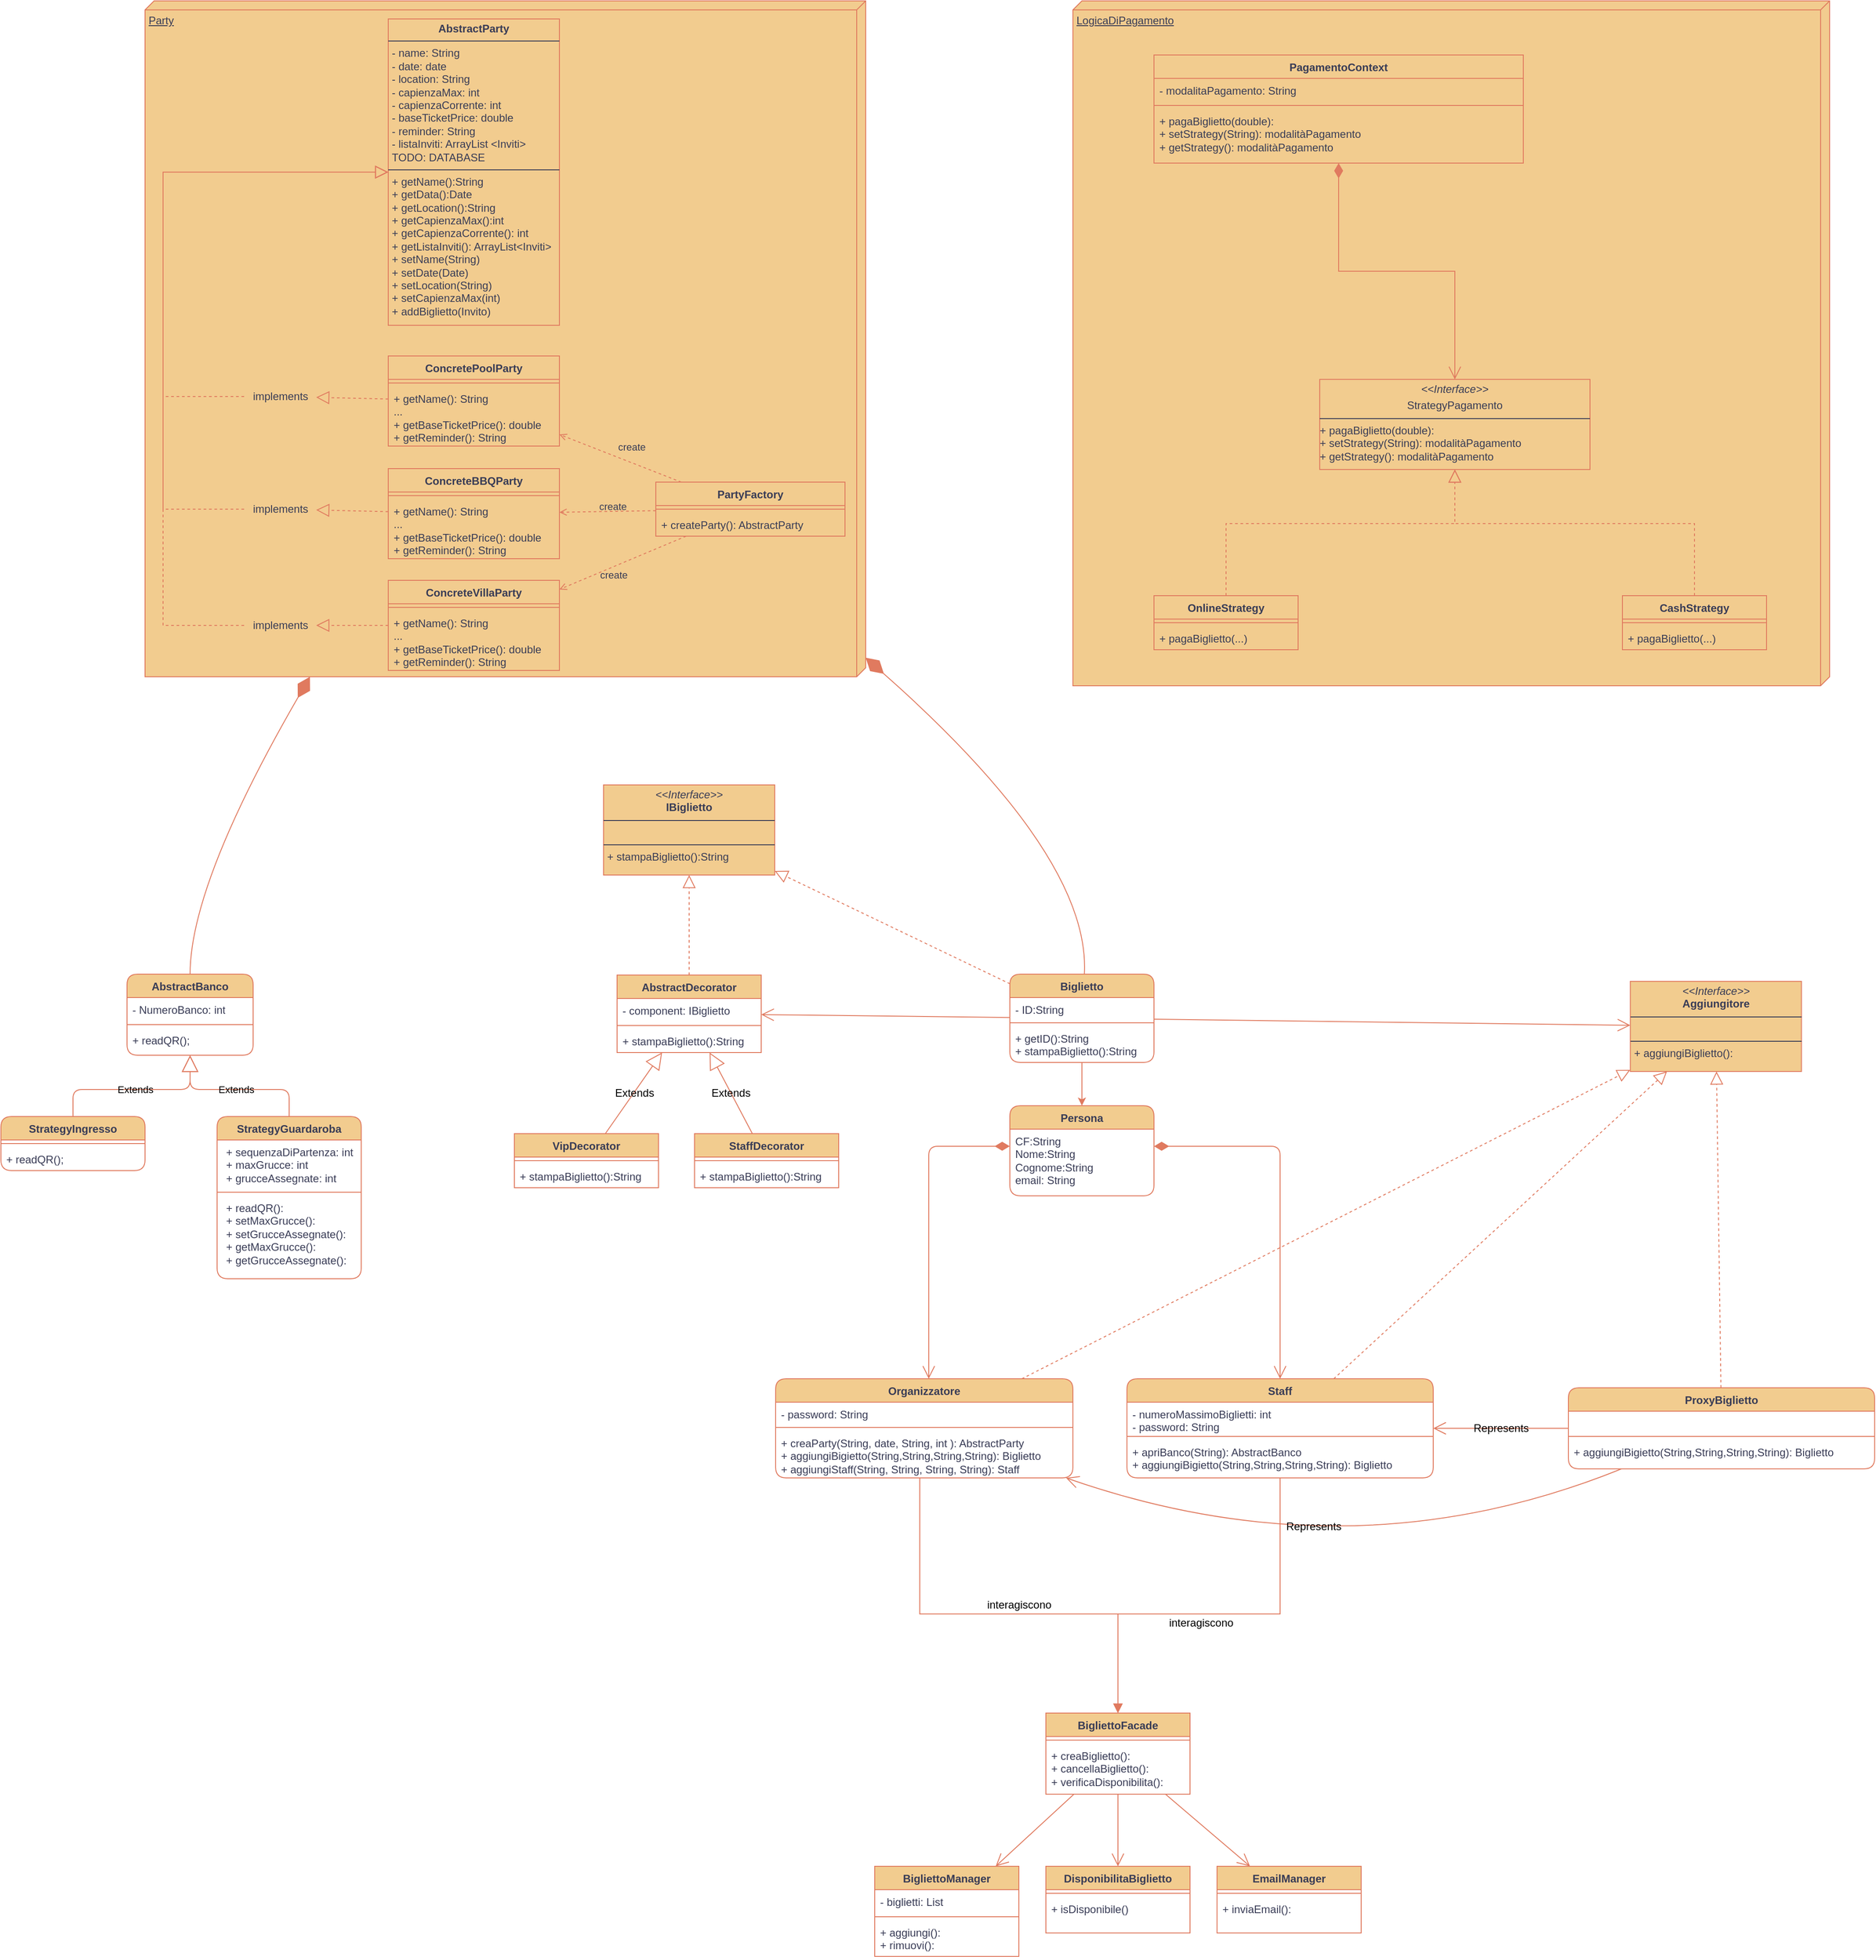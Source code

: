 <mxfile version="26.0.4">
  <diagram id="C5RBs43oDa-KdzZeNtuy" name="Page-1">
    <mxGraphModel dx="1723" dy="2883" grid="1" gridSize="10" guides="1" tooltips="1" connect="1" arrows="1" fold="1" page="0" pageScale="1" pageWidth="1169" pageHeight="827" math="0" shadow="0">
      <root>
        <mxCell id="WIyWlLk6GJQsqaUBKTNV-0" />
        <mxCell id="WIyWlLk6GJQsqaUBKTNV-1" parent="WIyWlLk6GJQsqaUBKTNV-0" />
        <mxCell id="w7lif_VjUlHDIanxDtZe-37" value="Represents" style="endArrow=open;endFill=1;endSize=12;html=1;rounded=0;fontSize=12;curved=1;labelBackgroundColor=none;strokeColor=#E07A5F;fontColor=default;" parent="WIyWlLk6GJQsqaUBKTNV-1" source="SmewCmFboBqxGR8CAuII-0" target="Rmf4fN7mxsdTf48tF9wf-11" edge="1">
          <mxGeometry width="160" relative="1" as="geometry">
            <mxPoint x="1750" y="-209.178" as="sourcePoint" />
            <mxPoint x="2306" y="-416.5" as="targetPoint" />
          </mxGeometry>
        </mxCell>
        <mxCell id="w7lif_VjUlHDIanxDtZe-28" value="LogicaDiPagamento" style="verticalAlign=top;align=left;spacingTop=8;spacingLeft=2;spacingRight=12;shape=cube;size=10;direction=south;fontStyle=4;html=1;whiteSpace=wrap;labelBackgroundColor=none;fillColor=#F2CC8F;strokeColor=#E07A5F;fontColor=#393C56;" parent="WIyWlLk6GJQsqaUBKTNV-1" vertex="1">
          <mxGeometry x="1190" y="-1800" width="840" height="760" as="geometry" />
        </mxCell>
        <mxCell id="-VW0jz4r4zPUeP6H0wSs-28" value="Party" style="verticalAlign=top;align=left;spacingTop=8;spacingLeft=2;spacingRight=12;shape=cube;size=10;direction=south;fontStyle=4;html=1;whiteSpace=wrap;labelBackgroundColor=none;fillColor=#F2CC8F;strokeColor=#E07A5F;fontColor=#393C56;" parent="WIyWlLk6GJQsqaUBKTNV-1" vertex="1">
          <mxGeometry x="160" y="-1800" width="800" height="750" as="geometry" />
        </mxCell>
        <mxCell id="r1slfkMwYTtcWdOaAPJ--2" value="Persona" style="swimlane;fontStyle=1;align=center;verticalAlign=top;childLayout=stackLayout;horizontal=1;startSize=26;horizontalStack=0;resizeParent=1;resizeParentMax=0;resizeLast=0;collapsible=1;marginBottom=0;whiteSpace=wrap;html=1;rounded=1;labelBackgroundColor=none;fillColor=#F2CC8F;strokeColor=#E07A5F;fontColor=#393C56;" parent="WIyWlLk6GJQsqaUBKTNV-1" vertex="1">
          <mxGeometry x="1120" y="-574" width="160" height="100" as="geometry" />
        </mxCell>
        <mxCell id="r1slfkMwYTtcWdOaAPJ--3" value="&lt;div&gt;CF:String&lt;/div&gt;&lt;div&gt;Nome:String&lt;/div&gt;&lt;div&gt;Cognome:String&lt;br&gt;&lt;/div&gt;&lt;div&gt;email: String&lt;/div&gt;" style="text;strokeColor=none;fillColor=none;align=left;verticalAlign=top;spacingLeft=4;spacingRight=4;overflow=hidden;rotatable=0;points=[[0,0.5],[1,0.5]];portConstraint=eastwest;whiteSpace=wrap;html=1;labelBackgroundColor=none;fontColor=#393C56;" parent="r1slfkMwYTtcWdOaAPJ--2" vertex="1">
          <mxGeometry y="26" width="160" height="74" as="geometry" />
        </mxCell>
        <mxCell id="r1slfkMwYTtcWdOaAPJ--26" value="Biglietto" style="swimlane;fontStyle=1;align=center;verticalAlign=top;childLayout=stackLayout;horizontal=1;startSize=26;horizontalStack=0;resizeParent=1;resizeParentMax=0;resizeLast=0;collapsible=1;marginBottom=0;whiteSpace=wrap;html=1;rounded=1;labelBackgroundColor=none;fillColor=#F2CC8F;strokeColor=#E07A5F;fontColor=#393C56;" parent="WIyWlLk6GJQsqaUBKTNV-1" vertex="1">
          <mxGeometry x="1120" y="-720" width="160" height="98" as="geometry" />
        </mxCell>
        <mxCell id="r1slfkMwYTtcWdOaAPJ--27" value="&lt;div&gt;- ID:String&lt;/div&gt;&lt;div&gt;&lt;br&gt;&lt;/div&gt;" style="text;strokeColor=none;fillColor=none;align=left;verticalAlign=top;spacingLeft=4;spacingRight=4;overflow=hidden;rotatable=0;points=[[0,0.5],[1,0.5]];portConstraint=eastwest;whiteSpace=wrap;html=1;labelBackgroundColor=none;fontColor=#393C56;" parent="r1slfkMwYTtcWdOaAPJ--26" vertex="1">
          <mxGeometry y="26" width="160" height="24" as="geometry" />
        </mxCell>
        <mxCell id="r1slfkMwYTtcWdOaAPJ--28" value="" style="line;strokeWidth=1;fillColor=none;align=left;verticalAlign=middle;spacingTop=-1;spacingLeft=3;spacingRight=3;rotatable=0;labelPosition=right;points=[];portConstraint=eastwest;strokeColor=#E07A5F;rounded=1;labelBackgroundColor=none;fontColor=#393C56;" parent="r1slfkMwYTtcWdOaAPJ--26" vertex="1">
          <mxGeometry y="50" width="160" height="8" as="geometry" />
        </mxCell>
        <mxCell id="r1slfkMwYTtcWdOaAPJ--29" value="&lt;div&gt;+ getID():String&lt;/div&gt;&lt;div&gt;+ stampaBiglietto():String&lt;br&gt;&lt;/div&gt;" style="text;strokeColor=none;fillColor=none;align=left;verticalAlign=top;spacingLeft=4;spacingRight=4;overflow=hidden;rotatable=0;points=[[0,0.5],[1,0.5]];portConstraint=eastwest;whiteSpace=wrap;html=1;labelBackgroundColor=none;fontColor=#393C56;" parent="r1slfkMwYTtcWdOaAPJ--26" vertex="1">
          <mxGeometry y="58" width="160" height="40" as="geometry" />
        </mxCell>
        <mxCell id="r1slfkMwYTtcWdOaAPJ--52" style="edgeStyle=orthogonalEdgeStyle;rounded=1;orthogonalLoop=1;jettySize=auto;html=1;labelBackgroundColor=none;strokeColor=#E07A5F;fontColor=default;" parent="WIyWlLk6GJQsqaUBKTNV-1" source="r1slfkMwYTtcWdOaAPJ--26" target="r1slfkMwYTtcWdOaAPJ--2" edge="1">
          <mxGeometry relative="1" as="geometry" />
        </mxCell>
        <mxCell id="r1slfkMwYTtcWdOaAPJ--53" value="" style="endArrow=open;html=1;endSize=12;startArrow=diamondThin;startSize=14;startFill=1;edgeStyle=orthogonalEdgeStyle;align=left;verticalAlign=bottom;rounded=1;labelBackgroundColor=none;strokeColor=#E07A5F;fontColor=default;" parent="WIyWlLk6GJQsqaUBKTNV-1" source="r1slfkMwYTtcWdOaAPJ--2" target="Rmf4fN7mxsdTf48tF9wf-11" edge="1">
          <mxGeometry x="-1" y="3" relative="1" as="geometry">
            <mxPoint x="1059.83" y="-882.784" as="sourcePoint" />
            <mxPoint x="1180" y="-591" as="targetPoint" />
            <Array as="points">
              <mxPoint x="1420" y="-529" />
            </Array>
            <mxPoint as="offset" />
          </mxGeometry>
        </mxCell>
        <mxCell id="r1slfkMwYTtcWdOaAPJ--81" value="" style="endArrow=open;html=1;endSize=12;startArrow=diamondThin;startSize=14;startFill=1;edgeStyle=orthogonalEdgeStyle;align=left;verticalAlign=bottom;rounded=1;labelBackgroundColor=none;strokeColor=#E07A5F;fontColor=default;" parent="WIyWlLk6GJQsqaUBKTNV-1" source="r1slfkMwYTtcWdOaAPJ--2" target="Rmf4fN7mxsdTf48tF9wf-15" edge="1">
          <mxGeometry x="-1" y="3" relative="1" as="geometry">
            <mxPoint x="1480" y="-754" as="sourcePoint" />
            <mxPoint x="940" y="-591" as="targetPoint" />
            <Array as="points">
              <mxPoint x="1030" y="-529" />
            </Array>
          </mxGeometry>
        </mxCell>
        <mxCell id="Rmf4fN7mxsdTf48tF9wf-11" value="Staff" style="swimlane;fontStyle=1;align=center;verticalAlign=top;childLayout=stackLayout;horizontal=1;startSize=26;horizontalStack=0;resizeParent=1;resizeParentMax=0;resizeLast=0;collapsible=1;marginBottom=0;whiteSpace=wrap;html=1;rounded=1;labelBackgroundColor=none;fillColor=#F2CC8F;strokeColor=#E07A5F;fontColor=#393C56;" parent="WIyWlLk6GJQsqaUBKTNV-1" vertex="1">
          <mxGeometry x="1250" y="-271" width="340" height="110" as="geometry" />
        </mxCell>
        <mxCell id="Rmf4fN7mxsdTf48tF9wf-12" value="&lt;div&gt;- numeroMassimoBiglietti: int&lt;/div&gt;&lt;div&gt;- password: String&lt;/div&gt;" style="text;strokeColor=none;fillColor=none;align=left;verticalAlign=top;spacingLeft=4;spacingRight=4;overflow=hidden;rotatable=0;points=[[0,0.5],[1,0.5]];portConstraint=eastwest;whiteSpace=wrap;html=1;labelBackgroundColor=none;fontColor=#393C56;" parent="Rmf4fN7mxsdTf48tF9wf-11" vertex="1">
          <mxGeometry y="26" width="340" height="34" as="geometry" />
        </mxCell>
        <mxCell id="Rmf4fN7mxsdTf48tF9wf-13" value="" style="line;strokeWidth=1;fillColor=none;align=left;verticalAlign=middle;spacingTop=-1;spacingLeft=3;spacingRight=3;rotatable=0;labelPosition=right;points=[];portConstraint=eastwest;strokeColor=#E07A5F;rounded=1;labelBackgroundColor=none;fontColor=#393C56;" parent="Rmf4fN7mxsdTf48tF9wf-11" vertex="1">
          <mxGeometry y="60" width="340" height="8" as="geometry" />
        </mxCell>
        <mxCell id="Rmf4fN7mxsdTf48tF9wf-14" value="+ apriBanco(String): AbstractBanco&lt;div&gt;&lt;div&gt;+ aggiungiBigietto(String,String,String,String): Biglietto&lt;/div&gt;&lt;/div&gt;&lt;div&gt;&lt;br&gt;&lt;/div&gt;" style="text;strokeColor=none;fillColor=none;align=left;verticalAlign=top;spacingLeft=4;spacingRight=4;overflow=hidden;rotatable=0;points=[[0,0.5],[1,0.5]];portConstraint=eastwest;whiteSpace=wrap;html=1;labelBackgroundColor=none;fontColor=#393C56;" parent="Rmf4fN7mxsdTf48tF9wf-11" vertex="1">
          <mxGeometry y="68" width="340" height="42" as="geometry" />
        </mxCell>
        <mxCell id="Rmf4fN7mxsdTf48tF9wf-15" value="Organizzatore" style="swimlane;fontStyle=1;align=center;verticalAlign=top;childLayout=stackLayout;horizontal=1;startSize=26;horizontalStack=0;resizeParent=1;resizeParentMax=0;resizeLast=0;collapsible=1;marginBottom=0;whiteSpace=wrap;html=1;rounded=1;labelBackgroundColor=none;fillColor=#F2CC8F;strokeColor=#E07A5F;fontColor=#393C56;" parent="WIyWlLk6GJQsqaUBKTNV-1" vertex="1">
          <mxGeometry x="860" y="-271" width="330" height="110" as="geometry" />
        </mxCell>
        <mxCell id="Rmf4fN7mxsdTf48tF9wf-16" value="&lt;div&gt;&lt;span style=&quot;background-color: initial;&quot;&gt;- password: String&lt;/span&gt;&lt;/div&gt;&lt;div&gt;&lt;span style=&quot;background-color: initial;&quot;&gt;&lt;br&gt;&lt;/span&gt;&lt;/div&gt;" style="text;strokeColor=none;fillColor=none;align=left;verticalAlign=top;spacingLeft=4;spacingRight=4;overflow=hidden;rotatable=0;points=[[0,0.5],[1,0.5]];portConstraint=eastwest;whiteSpace=wrap;html=1;labelBackgroundColor=none;fontColor=#393C56;" parent="Rmf4fN7mxsdTf48tF9wf-15" vertex="1">
          <mxGeometry y="26" width="330" height="24" as="geometry" />
        </mxCell>
        <mxCell id="Rmf4fN7mxsdTf48tF9wf-17" value="" style="line;strokeWidth=1;fillColor=none;align=left;verticalAlign=middle;spacingTop=-1;spacingLeft=3;spacingRight=3;rotatable=0;labelPosition=right;points=[];portConstraint=eastwest;strokeColor=#E07A5F;rounded=1;labelBackgroundColor=none;fontColor=#393C56;" parent="Rmf4fN7mxsdTf48tF9wf-15" vertex="1">
          <mxGeometry y="50" width="330" height="8" as="geometry" />
        </mxCell>
        <mxCell id="Rmf4fN7mxsdTf48tF9wf-18" value="+ creaParty(String, date, String, int ): AbstractParty&lt;div&gt;+ aggiungiBigietto(String,String,String,String): Biglietto&lt;/div&gt;&lt;div&gt;+ aggiungiStaff(String, String, String, String): Staff&lt;/div&gt;&lt;div&gt;&lt;br&gt;&lt;/div&gt;" style="text;strokeColor=none;fillColor=none;align=left;verticalAlign=top;spacingLeft=4;spacingRight=4;overflow=hidden;rotatable=0;points=[[0,0.5],[1,0.5]];portConstraint=eastwest;whiteSpace=wrap;html=1;labelBackgroundColor=none;fontColor=#393C56;" parent="Rmf4fN7mxsdTf48tF9wf-15" vertex="1">
          <mxGeometry y="58" width="330" height="52" as="geometry" />
        </mxCell>
        <mxCell id="Rmf4fN7mxsdTf48tF9wf-19" value="" style="endArrow=diamondThin;endFill=1;endSize=24;html=1;rounded=0;curved=1;labelBackgroundColor=none;strokeColor=#E07A5F;fontColor=default;" parent="WIyWlLk6GJQsqaUBKTNV-1" source="w7lif_VjUlHDIanxDtZe-9" target="-VW0jz4r4zPUeP6H0wSs-28" edge="1">
          <mxGeometry width="160" relative="1" as="geometry">
            <mxPoint x="250" y="-413" as="sourcePoint" />
            <mxPoint x="483.962" y="-1050" as="targetPoint" />
            <Array as="points">
              <mxPoint x="210" y="-820" />
            </Array>
          </mxGeometry>
        </mxCell>
        <mxCell id="Rmf4fN7mxsdTf48tF9wf-20" value="" style="endArrow=diamondThin;endFill=1;endSize=24;html=1;rounded=0;curved=1;labelBackgroundColor=none;strokeColor=#E07A5F;fontColor=default;" parent="WIyWlLk6GJQsqaUBKTNV-1" source="r1slfkMwYTtcWdOaAPJ--26" target="-VW0jz4r4zPUeP6H0wSs-28" edge="1">
          <mxGeometry width="160" relative="1" as="geometry">
            <mxPoint x="225" y="-370" as="sourcePoint" />
            <mxPoint x="636.038" y="-1050" as="targetPoint" />
            <Array as="points">
              <mxPoint x="1210" y="-850" />
            </Array>
          </mxGeometry>
        </mxCell>
        <mxCell id="-VW0jz4r4zPUeP6H0wSs-0" value="ConcretePoolParty" style="swimlane;fontStyle=1;align=center;verticalAlign=top;childLayout=stackLayout;horizontal=1;startSize=26;horizontalStack=0;resizeParent=1;resizeParentMax=0;resizeLast=0;collapsible=1;marginBottom=0;whiteSpace=wrap;html=1;labelBackgroundColor=none;fillColor=#F2CC8F;strokeColor=#E07A5F;fontColor=#393C56;" parent="WIyWlLk6GJQsqaUBKTNV-1" vertex="1">
          <mxGeometry x="430" y="-1406" width="190" height="100" as="geometry" />
        </mxCell>
        <mxCell id="-VW0jz4r4zPUeP6H0wSs-1" value="" style="line;strokeWidth=1;fillColor=none;align=left;verticalAlign=middle;spacingTop=-1;spacingLeft=3;spacingRight=3;rotatable=0;labelPosition=right;points=[];portConstraint=eastwest;strokeColor=#E07A5F;labelBackgroundColor=none;fontColor=#393C56;" parent="-VW0jz4r4zPUeP6H0wSs-0" vertex="1">
          <mxGeometry y="26" width="190" height="8" as="geometry" />
        </mxCell>
        <mxCell id="-VW0jz4r4zPUeP6H0wSs-2" value="+ getName(): String&lt;div&gt;...&lt;br&gt;&lt;div&gt;+ getBaseTicketPrice(): double&lt;/div&gt;&lt;div&gt;+ getReminder(): String&lt;/div&gt;&lt;/div&gt;" style="text;strokeColor=none;fillColor=none;align=left;verticalAlign=top;spacingLeft=4;spacingRight=4;overflow=hidden;rotatable=0;points=[[0,0.5],[1,0.5]];portConstraint=eastwest;whiteSpace=wrap;html=1;labelBackgroundColor=none;fontColor=#393C56;" parent="-VW0jz4r4zPUeP6H0wSs-0" vertex="1">
          <mxGeometry y="34" width="190" height="66" as="geometry" />
        </mxCell>
        <mxCell id="-VW0jz4r4zPUeP6H0wSs-3" value="ConcreteVillaParty" style="swimlane;fontStyle=1;align=center;verticalAlign=top;childLayout=stackLayout;horizontal=1;startSize=26;horizontalStack=0;resizeParent=1;resizeParentMax=0;resizeLast=0;collapsible=1;marginBottom=0;whiteSpace=wrap;html=1;labelBackgroundColor=none;fillColor=#F2CC8F;strokeColor=#E07A5F;fontColor=#393C56;" parent="WIyWlLk6GJQsqaUBKTNV-1" vertex="1">
          <mxGeometry x="430" y="-1157" width="190" height="100" as="geometry" />
        </mxCell>
        <mxCell id="-VW0jz4r4zPUeP6H0wSs-4" value="" style="line;strokeWidth=1;fillColor=none;align=left;verticalAlign=middle;spacingTop=-1;spacingLeft=3;spacingRight=3;rotatable=0;labelPosition=right;points=[];portConstraint=eastwest;strokeColor=#E07A5F;labelBackgroundColor=none;fontColor=#393C56;" parent="-VW0jz4r4zPUeP6H0wSs-3" vertex="1">
          <mxGeometry y="26" width="190" height="8" as="geometry" />
        </mxCell>
        <mxCell id="-VW0jz4r4zPUeP6H0wSs-5" value="+ getName(): String&lt;div&gt;...&lt;br&gt;&lt;div&gt;+ getBaseTicketPrice(): double&lt;/div&gt;&lt;div&gt;+ getReminder(): String&lt;/div&gt;&lt;/div&gt;" style="text;strokeColor=none;fillColor=none;align=left;verticalAlign=top;spacingLeft=4;spacingRight=4;overflow=hidden;rotatable=0;points=[[0,0.5],[1,0.5]];portConstraint=eastwest;whiteSpace=wrap;html=1;labelBackgroundColor=none;fontColor=#393C56;" parent="-VW0jz4r4zPUeP6H0wSs-3" vertex="1">
          <mxGeometry y="34" width="190" height="66" as="geometry" />
        </mxCell>
        <mxCell id="-VW0jz4r4zPUeP6H0wSs-6" value="ConcreteBBQParty" style="swimlane;fontStyle=1;align=center;verticalAlign=top;childLayout=stackLayout;horizontal=1;startSize=26;horizontalStack=0;resizeParent=1;resizeParentMax=0;resizeLast=0;collapsible=1;marginBottom=0;whiteSpace=wrap;html=1;labelBackgroundColor=none;fillColor=#F2CC8F;strokeColor=#E07A5F;fontColor=#393C56;" parent="WIyWlLk6GJQsqaUBKTNV-1" vertex="1">
          <mxGeometry x="430" y="-1281" width="190" height="100" as="geometry" />
        </mxCell>
        <mxCell id="-VW0jz4r4zPUeP6H0wSs-7" value="" style="line;strokeWidth=1;fillColor=none;align=left;verticalAlign=middle;spacingTop=-1;spacingLeft=3;spacingRight=3;rotatable=0;labelPosition=right;points=[];portConstraint=eastwest;strokeColor=#E07A5F;labelBackgroundColor=none;fontColor=#393C56;" parent="-VW0jz4r4zPUeP6H0wSs-6" vertex="1">
          <mxGeometry y="26" width="190" height="8" as="geometry" />
        </mxCell>
        <mxCell id="-VW0jz4r4zPUeP6H0wSs-8" value="+ getName(): String&lt;div&gt;...&lt;br&gt;&lt;div&gt;+ getBaseTicketPrice(): double&lt;/div&gt;&lt;div&gt;+ getReminder(): String&lt;/div&gt;&lt;/div&gt;" style="text;strokeColor=none;fillColor=none;align=left;verticalAlign=top;spacingLeft=4;spacingRight=4;overflow=hidden;rotatable=0;points=[[0,0.5],[1,0.5]];portConstraint=eastwest;whiteSpace=wrap;html=1;labelBackgroundColor=none;fontColor=#393C56;" parent="-VW0jz4r4zPUeP6H0wSs-6" vertex="1">
          <mxGeometry y="34" width="190" height="66" as="geometry" />
        </mxCell>
        <mxCell id="-VW0jz4r4zPUeP6H0wSs-9" value="&lt;p style=&quot;margin:0px;margin-top:4px;text-align:center;&quot;&gt;&lt;b&gt;AbstractParty&lt;/b&gt;&lt;/p&gt;&lt;hr size=&quot;1&quot; style=&quot;border-style:solid;&quot;&gt;&lt;p style=&quot;margin:0px;margin-left:4px;&quot;&gt;- name: String&lt;/p&gt;&lt;p style=&quot;margin:0px;margin-left:4px;&quot;&gt;- date: date&lt;br&gt;- location: String&lt;/p&gt;&lt;p style=&quot;margin:0px;margin-left:4px;&quot;&gt;- capienzaMax: int&lt;/p&gt;&lt;p style=&quot;margin:0px;margin-left:4px;&quot;&gt;- capienzaCorrente: int&lt;/p&gt;&lt;p style=&quot;margin:0px;margin-left:4px;&quot;&gt;- baseTicketPrice: double&lt;/p&gt;&lt;p style=&quot;margin:0px;margin-left:4px;&quot;&gt;- reminder: String&lt;/p&gt;&lt;p style=&quot;margin:0px;margin-left:4px;&quot;&gt;- listaInviti: ArrayList &amp;lt;Inviti&amp;gt;&lt;/p&gt;&lt;p style=&quot;margin:0px;margin-left:4px;&quot;&gt;TODO: DATABASE&lt;/p&gt;&lt;hr size=&quot;1&quot; style=&quot;border-style:solid;&quot;&gt;&lt;p style=&quot;margin:0px;margin-left:4px;&quot;&gt;+ getName():String&lt;br style=&quot;padding: 0px; margin: 0px;&quot;&gt;+ getData():Date&lt;br style=&quot;padding: 0px; margin: 0px;&quot;&gt;+ getLocation():String&lt;br style=&quot;padding: 0px; margin: 0px;&quot;&gt;+ getCapienzaMax():int&lt;/p&gt;&lt;p style=&quot;margin:0px;margin-left:4px;&quot;&gt;+ getCapienzaCorrente(): int&lt;/p&gt;&lt;p style=&quot;margin:0px;margin-left:4px;&quot;&gt;+ getListaInviti(): ArrayList&amp;lt;Inviti&amp;gt;&lt;br style=&quot;padding: 0px; margin: 0px;&quot;&gt;+ setName(String)&lt;br style=&quot;padding: 0px; margin: 0px;&quot;&gt;+ setDate(Date)&lt;br style=&quot;padding: 0px; margin: 0px;&quot;&gt;+ setLocation(String)&lt;br style=&quot;padding: 0px; margin: 0px;&quot;&gt;+ setCapienzaMax(int)&lt;/p&gt;&lt;p style=&quot;margin:0px;margin-left:4px;&quot;&gt;+ addBiglietto(Invito)&lt;/p&gt;&lt;div style=&quot;padding: 0px; margin: 0px;&quot;&gt;&lt;br style=&quot;padding: 0px; margin: 0px;&quot;&gt;&lt;/div&gt;&lt;div style=&quot;padding: 0px; margin: 0px;&quot;&gt;&lt;br style=&quot;padding: 0px; margin: 0px; text-wrap-mode: nowrap;&quot;&gt;&lt;/div&gt;&lt;div style=&quot;padding: 0px; margin: 0px;&quot;&gt;&lt;br&gt;&lt;/div&gt;" style="verticalAlign=top;align=left;overflow=fill;html=1;whiteSpace=wrap;labelBackgroundColor=none;fillColor=#F2CC8F;strokeColor=#E07A5F;fontColor=#393C56;" parent="WIyWlLk6GJQsqaUBKTNV-1" vertex="1">
          <mxGeometry x="430" y="-1780" width="190" height="340" as="geometry" />
        </mxCell>
        <mxCell id="-VW0jz4r4zPUeP6H0wSs-10" value="" style="endArrow=block;dashed=1;endFill=0;endSize=12;html=1;rounded=0;labelBackgroundColor=none;strokeColor=#E07A5F;fontColor=default;" parent="WIyWlLk6GJQsqaUBKTNV-1" source="-VW0jz4r4zPUeP6H0wSs-23" target="-VW0jz4r4zPUeP6H0wSs-9" edge="1">
          <mxGeometry width="160" relative="1" as="geometry">
            <mxPoint x="330" y="-1736" as="sourcePoint" />
            <mxPoint x="490" y="-1736" as="targetPoint" />
            <Array as="points">
              <mxPoint x="180" y="-1361" />
              <mxPoint x="180" y="-1610" />
            </Array>
          </mxGeometry>
        </mxCell>
        <mxCell id="-VW0jz4r4zPUeP6H0wSs-11" value="" style="endArrow=block;dashed=1;endFill=0;endSize=12;html=1;rounded=0;labelBackgroundColor=none;strokeColor=#E07A5F;fontColor=default;" parent="WIyWlLk6GJQsqaUBKTNV-1" source="-VW0jz4r4zPUeP6H0wSs-25" target="-VW0jz4r4zPUeP6H0wSs-9" edge="1">
          <mxGeometry width="160" relative="1" as="geometry">
            <mxPoint x="284" y="-1890" as="sourcePoint" />
            <mxPoint x="480" y="-2116" as="targetPoint" />
            <Array as="points">
              <mxPoint x="180" y="-1236" />
              <mxPoint x="180" y="-1610" />
            </Array>
          </mxGeometry>
        </mxCell>
        <mxCell id="-VW0jz4r4zPUeP6H0wSs-12" value="" style="endArrow=block;dashed=1;endFill=0;endSize=12;html=1;rounded=0;labelBackgroundColor=none;strokeColor=#E07A5F;fontColor=default;" parent="WIyWlLk6GJQsqaUBKTNV-1" source="-VW0jz4r4zPUeP6H0wSs-27" target="-VW0jz4r4zPUeP6H0wSs-9" edge="1">
          <mxGeometry width="160" relative="1" as="geometry">
            <mxPoint x="294" y="-1880" as="sourcePoint" />
            <mxPoint x="490" y="-2106" as="targetPoint" />
            <Array as="points">
              <mxPoint x="180" y="-1107" />
              <mxPoint x="180" y="-1610" />
            </Array>
          </mxGeometry>
        </mxCell>
        <mxCell id="-VW0jz4r4zPUeP6H0wSs-13" value="" style="html=1;verticalAlign=bottom;labelBackgroundColor=none;endArrow=open;endFill=0;dashed=1;rounded=0;strokeColor=#E07A5F;fontColor=default;" parent="WIyWlLk6GJQsqaUBKTNV-1" source="-VW0jz4r4zPUeP6H0wSs-14" target="-VW0jz4r4zPUeP6H0wSs-0" edge="1">
          <mxGeometry width="160" relative="1" as="geometry">
            <mxPoint x="297" y="-1477" as="sourcePoint" />
            <mxPoint x="457" y="-1477" as="targetPoint" />
          </mxGeometry>
        </mxCell>
        <mxCell id="-VW0jz4r4zPUeP6H0wSs-14" value="PartyFactory" style="swimlane;fontStyle=1;align=center;verticalAlign=top;childLayout=stackLayout;horizontal=1;startSize=26;horizontalStack=0;resizeParent=1;resizeParentMax=0;resizeLast=0;collapsible=1;marginBottom=0;whiteSpace=wrap;html=1;labelBackgroundColor=none;fillColor=#F2CC8F;strokeColor=#E07A5F;fontColor=#393C56;" parent="WIyWlLk6GJQsqaUBKTNV-1" vertex="1">
          <mxGeometry x="727" y="-1266" width="210" height="60" as="geometry" />
        </mxCell>
        <mxCell id="-VW0jz4r4zPUeP6H0wSs-15" value="" style="line;strokeWidth=1;fillColor=none;align=left;verticalAlign=middle;spacingTop=-1;spacingLeft=3;spacingRight=3;rotatable=0;labelPosition=right;points=[];portConstraint=eastwest;strokeColor=#E07A5F;labelBackgroundColor=none;fontColor=#393C56;" parent="-VW0jz4r4zPUeP6H0wSs-14" vertex="1">
          <mxGeometry y="26" width="210" height="8" as="geometry" />
        </mxCell>
        <mxCell id="-VW0jz4r4zPUeP6H0wSs-16" value="+ createParty(): AbstractParty" style="text;strokeColor=none;fillColor=none;align=left;verticalAlign=top;spacingLeft=4;spacingRight=4;overflow=hidden;rotatable=0;points=[[0,0.5],[1,0.5]];portConstraint=eastwest;whiteSpace=wrap;html=1;labelBackgroundColor=none;fontColor=#393C56;" parent="-VW0jz4r4zPUeP6H0wSs-14" vertex="1">
          <mxGeometry y="34" width="210" height="26" as="geometry" />
        </mxCell>
        <mxCell id="-VW0jz4r4zPUeP6H0wSs-17" value="" style="html=1;verticalAlign=bottom;labelBackgroundColor=none;endArrow=open;endFill=0;dashed=1;rounded=0;strokeColor=#E07A5F;fontColor=default;" parent="WIyWlLk6GJQsqaUBKTNV-1" source="-VW0jz4r4zPUeP6H0wSs-14" target="-VW0jz4r4zPUeP6H0wSs-6" edge="1">
          <mxGeometry width="160" relative="1" as="geometry">
            <mxPoint x="317" y="-1306" as="sourcePoint" />
            <mxPoint x="467" y="-1258" as="targetPoint" />
          </mxGeometry>
        </mxCell>
        <mxCell id="-VW0jz4r4zPUeP6H0wSs-18" value="" style="html=1;verticalAlign=bottom;labelBackgroundColor=none;endArrow=open;endFill=0;dashed=1;rounded=0;strokeColor=#E07A5F;fontColor=default;" parent="WIyWlLk6GJQsqaUBKTNV-1" source="-VW0jz4r4zPUeP6H0wSs-14" target="-VW0jz4r4zPUeP6H0wSs-3" edge="1">
          <mxGeometry width="160" relative="1" as="geometry">
            <mxPoint x="327" y="-1296" as="sourcePoint" />
            <mxPoint x="477" y="-1248" as="targetPoint" />
          </mxGeometry>
        </mxCell>
        <mxCell id="-VW0jz4r4zPUeP6H0wSs-19" value="create" style="edgeLabel;html=1;align=center;verticalAlign=middle;resizable=0;points=[];labelBackgroundColor=none;fontColor=#393C56;" parent="-VW0jz4r4zPUeP6H0wSs-18" vertex="1" connectable="0">
          <mxGeometry x="-0.157" y="1" relative="1" as="geometry">
            <mxPoint x="-2" y="-125" as="offset" />
          </mxGeometry>
        </mxCell>
        <mxCell id="-VW0jz4r4zPUeP6H0wSs-20" value="create" style="edgeLabel;html=1;align=center;verticalAlign=middle;resizable=0;points=[];labelBackgroundColor=none;fontColor=#393C56;" parent="WIyWlLk6GJQsqaUBKTNV-1" vertex="1" connectable="0">
          <mxGeometry x="619.996" y="-1176.005" as="geometry">
            <mxPoint x="60" y="13" as="offset" />
          </mxGeometry>
        </mxCell>
        <mxCell id="-VW0jz4r4zPUeP6H0wSs-21" value="create" style="edgeLabel;html=1;align=center;verticalAlign=middle;resizable=0;points=[];labelBackgroundColor=none;fontColor=#393C56;" parent="WIyWlLk6GJQsqaUBKTNV-1" vertex="1" connectable="0">
          <mxGeometry x="679.996" y="-1236.005" as="geometry">
            <mxPoint x="-1" y="-3" as="offset" />
          </mxGeometry>
        </mxCell>
        <mxCell id="-VW0jz4r4zPUeP6H0wSs-22" value="" style="endArrow=block;dashed=1;endFill=0;endSize=12;html=1;rounded=0;labelBackgroundColor=none;strokeColor=#E07A5F;fontColor=default;" parent="WIyWlLk6GJQsqaUBKTNV-1" source="-VW0jz4r4zPUeP6H0wSs-0" target="-VW0jz4r4zPUeP6H0wSs-23" edge="1">
          <mxGeometry width="160" relative="1" as="geometry">
            <mxPoint x="430" y="-1361" as="sourcePoint" />
            <mxPoint x="430" y="-1826" as="targetPoint" />
            <Array as="points" />
          </mxGeometry>
        </mxCell>
        <mxCell id="-VW0jz4r4zPUeP6H0wSs-23" value="implements" style="text;html=1;align=center;verticalAlign=middle;resizable=0;points=[];autosize=1;strokeColor=none;fillColor=none;labelBackgroundColor=none;fontColor=#393C56;" parent="WIyWlLk6GJQsqaUBKTNV-1" vertex="1">
          <mxGeometry x="270" y="-1376" width="80" height="30" as="geometry" />
        </mxCell>
        <mxCell id="-VW0jz4r4zPUeP6H0wSs-24" value="" style="endArrow=block;dashed=1;endFill=0;endSize=12;html=1;rounded=0;labelBackgroundColor=none;strokeColor=#E07A5F;fontColor=default;" parent="WIyWlLk6GJQsqaUBKTNV-1" source="-VW0jz4r4zPUeP6H0wSs-6" target="-VW0jz4r4zPUeP6H0wSs-25" edge="1">
          <mxGeometry width="160" relative="1" as="geometry">
            <mxPoint x="430" y="-1236" as="sourcePoint" />
            <mxPoint x="430" y="-1826" as="targetPoint" />
            <Array as="points" />
          </mxGeometry>
        </mxCell>
        <mxCell id="-VW0jz4r4zPUeP6H0wSs-25" value="implements" style="text;html=1;align=center;verticalAlign=middle;resizable=0;points=[];autosize=1;strokeColor=none;fillColor=none;labelBackgroundColor=none;fontColor=#393C56;" parent="WIyWlLk6GJQsqaUBKTNV-1" vertex="1">
          <mxGeometry x="270" y="-1251" width="80" height="30" as="geometry" />
        </mxCell>
        <mxCell id="-VW0jz4r4zPUeP6H0wSs-26" value="" style="endArrow=block;dashed=1;endFill=0;endSize=12;html=1;rounded=0;labelBackgroundColor=none;strokeColor=#E07A5F;fontColor=default;" parent="WIyWlLk6GJQsqaUBKTNV-1" source="-VW0jz4r4zPUeP6H0wSs-3" target="-VW0jz4r4zPUeP6H0wSs-27" edge="1">
          <mxGeometry width="160" relative="1" as="geometry">
            <mxPoint x="430" y="-1107" as="sourcePoint" />
            <mxPoint x="430" y="-1826" as="targetPoint" />
            <Array as="points" />
          </mxGeometry>
        </mxCell>
        <mxCell id="-VW0jz4r4zPUeP6H0wSs-27" value="implements" style="text;html=1;align=center;verticalAlign=middle;resizable=0;points=[];autosize=1;strokeColor=none;fillColor=none;labelBackgroundColor=none;fontColor=#393C56;" parent="WIyWlLk6GJQsqaUBKTNV-1" vertex="1">
          <mxGeometry x="270" y="-1122" width="80" height="30" as="geometry" />
        </mxCell>
        <mxCell id="w7lif_VjUlHDIanxDtZe-0" value="StrategyIngresso" style="swimlane;fontStyle=1;align=center;verticalAlign=top;childLayout=stackLayout;horizontal=1;startSize=26;horizontalStack=0;resizeParent=1;resizeParentMax=0;resizeLast=0;collapsible=1;marginBottom=0;whiteSpace=wrap;html=1;rounded=1;labelBackgroundColor=none;fillColor=#F2CC8F;strokeColor=#E07A5F;fontColor=#393C56;" parent="WIyWlLk6GJQsqaUBKTNV-1" vertex="1">
          <mxGeometry y="-562" width="160" height="60" as="geometry" />
        </mxCell>
        <mxCell id="w7lif_VjUlHDIanxDtZe-1" value="" style="line;strokeWidth=1;fillColor=none;align=left;verticalAlign=middle;spacingTop=-1;spacingLeft=3;spacingRight=3;rotatable=0;labelPosition=right;points=[];portConstraint=eastwest;strokeColor=#E07A5F;rounded=1;labelBackgroundColor=none;fontColor=#393C56;" parent="w7lif_VjUlHDIanxDtZe-0" vertex="1">
          <mxGeometry y="26" width="160" height="8" as="geometry" />
        </mxCell>
        <mxCell id="w7lif_VjUlHDIanxDtZe-2" value="+ readQR();" style="text;strokeColor=none;fillColor=none;align=left;verticalAlign=top;spacingLeft=4;spacingRight=4;overflow=hidden;rotatable=0;points=[[0,0.5],[1,0.5]];portConstraint=eastwest;whiteSpace=wrap;html=1;labelBackgroundColor=none;fontColor=#393C56;" parent="w7lif_VjUlHDIanxDtZe-0" vertex="1">
          <mxGeometry y="34" width="160" height="26" as="geometry" />
        </mxCell>
        <mxCell id="w7lif_VjUlHDIanxDtZe-3" value="StrategyGuardaroba" style="swimlane;fontStyle=1;align=center;verticalAlign=top;childLayout=stackLayout;horizontal=1;startSize=26;horizontalStack=0;resizeParent=1;resizeParentMax=0;resizeLast=0;collapsible=1;marginBottom=0;whiteSpace=wrap;html=1;rounded=1;labelBackgroundColor=none;fillColor=#F2CC8F;strokeColor=#E07A5F;fontColor=#393C56;" parent="WIyWlLk6GJQsqaUBKTNV-1" vertex="1">
          <mxGeometry x="240" y="-562" width="160" height="180" as="geometry" />
        </mxCell>
        <mxCell id="w7lif_VjUlHDIanxDtZe-4" value="&lt;div&gt;&lt;p style=&quot;margin: 0px 0px 0px 4px;&quot;&gt;+ sequenzaDiPartenza: int&lt;/p&gt;&lt;p style=&quot;margin: 0px 0px 0px 4px;&quot;&gt;+ maxGrucce: int&lt;/p&gt;&lt;p style=&quot;margin: 0px 0px 0px 4px;&quot;&gt;+ grucceAssegnate: int&lt;/p&gt;&lt;/div&gt;" style="text;strokeColor=none;fillColor=none;align=left;verticalAlign=top;spacingLeft=4;spacingRight=4;overflow=hidden;rotatable=0;points=[[0,0.5],[1,0.5]];portConstraint=eastwest;whiteSpace=wrap;html=1;labelBackgroundColor=none;fontColor=#393C56;" parent="w7lif_VjUlHDIanxDtZe-3" vertex="1">
          <mxGeometry y="26" width="160" height="54" as="geometry" />
        </mxCell>
        <mxCell id="w7lif_VjUlHDIanxDtZe-5" value="" style="line;strokeWidth=1;fillColor=none;align=left;verticalAlign=middle;spacingTop=-1;spacingLeft=3;spacingRight=3;rotatable=0;labelPosition=right;points=[];portConstraint=eastwest;strokeColor=#E07A5F;rounded=1;labelBackgroundColor=none;fontColor=#393C56;" parent="w7lif_VjUlHDIanxDtZe-3" vertex="1">
          <mxGeometry y="80" width="160" height="8" as="geometry" />
        </mxCell>
        <mxCell id="w7lif_VjUlHDIanxDtZe-6" value="&lt;p style=&quot;margin: 0px 0px 0px 4px;&quot;&gt;+ readQR():&lt;/p&gt;&lt;p style=&quot;margin: 0px 0px 0px 4px;&quot;&gt;+ setMaxGrucce():&lt;/p&gt;&lt;p style=&quot;margin: 0px 0px 0px 4px;&quot;&gt;+ setGrucceAssegnate():&lt;/p&gt;&lt;p style=&quot;margin: 0px 0px 0px 4px;&quot;&gt;+ getMaxGrucce():&lt;/p&gt;&lt;p style=&quot;margin: 0px 0px 0px 4px;&quot;&gt;+ getGrucceAssegnate():&lt;/p&gt;" style="text;strokeColor=none;fillColor=none;align=left;verticalAlign=top;spacingLeft=4;spacingRight=4;overflow=hidden;rotatable=0;points=[[0,0.5],[1,0.5]];portConstraint=eastwest;whiteSpace=wrap;html=1;labelBackgroundColor=none;fontColor=#393C56;" parent="w7lif_VjUlHDIanxDtZe-3" vertex="1">
          <mxGeometry y="88" width="160" height="92" as="geometry" />
        </mxCell>
        <mxCell id="w7lif_VjUlHDIanxDtZe-7" value="Extends" style="endArrow=block;endSize=16;endFill=0;html=1;rounded=1;labelBackgroundColor=none;strokeColor=#E07A5F;fontColor=default;" parent="WIyWlLk6GJQsqaUBKTNV-1" source="w7lif_VjUlHDIanxDtZe-0" target="w7lif_VjUlHDIanxDtZe-9" edge="1">
          <mxGeometry width="160" relative="1" as="geometry">
            <mxPoint x="120" y="-412" as="sourcePoint" />
            <mxPoint x="210" y="-654" as="targetPoint" />
            <Array as="points">
              <mxPoint x="80" y="-592" />
              <mxPoint x="210" y="-592" />
            </Array>
          </mxGeometry>
        </mxCell>
        <mxCell id="w7lif_VjUlHDIanxDtZe-8" value="Extends" style="endArrow=block;endSize=16;endFill=0;html=1;rounded=1;labelBackgroundColor=none;strokeColor=#E07A5F;fontColor=default;" parent="WIyWlLk6GJQsqaUBKTNV-1" source="w7lif_VjUlHDIanxDtZe-3" target="w7lif_VjUlHDIanxDtZe-9" edge="1">
          <mxGeometry width="160" relative="1" as="geometry">
            <mxPoint x="90" y="-552" as="sourcePoint" />
            <mxPoint x="210" y="-654" as="targetPoint" />
            <Array as="points">
              <mxPoint x="320" y="-592" />
              <mxPoint x="210" y="-592" />
            </Array>
          </mxGeometry>
        </mxCell>
        <mxCell id="w7lif_VjUlHDIanxDtZe-9" value="AbstractBanco" style="swimlane;fontStyle=1;align=center;verticalAlign=top;childLayout=stackLayout;horizontal=1;startSize=26;horizontalStack=0;resizeParent=1;resizeParentMax=0;resizeLast=0;collapsible=1;marginBottom=0;whiteSpace=wrap;html=1;rounded=1;labelBackgroundColor=none;fillColor=#F2CC8F;strokeColor=#E07A5F;fontColor=#393C56;" parent="WIyWlLk6GJQsqaUBKTNV-1" vertex="1">
          <mxGeometry x="140" y="-720" width="140" height="90" as="geometry" />
        </mxCell>
        <mxCell id="w7lif_VjUlHDIanxDtZe-10" value="&lt;div&gt;- NumeroBanco: int&lt;/div&gt;" style="text;strokeColor=none;fillColor=none;align=left;verticalAlign=top;spacingLeft=4;spacingRight=4;overflow=hidden;rotatable=0;points=[[0,0.5],[1,0.5]];portConstraint=eastwest;whiteSpace=wrap;html=1;labelBackgroundColor=none;fontColor=#393C56;" parent="w7lif_VjUlHDIanxDtZe-9" vertex="1">
          <mxGeometry y="26" width="140" height="26" as="geometry" />
        </mxCell>
        <mxCell id="w7lif_VjUlHDIanxDtZe-11" value="" style="line;strokeWidth=1;fillColor=none;align=left;verticalAlign=middle;spacingTop=-1;spacingLeft=3;spacingRight=3;rotatable=0;labelPosition=right;points=[];portConstraint=eastwest;strokeColor=#E07A5F;rounded=1;labelBackgroundColor=none;fontColor=#393C56;" parent="w7lif_VjUlHDIanxDtZe-9" vertex="1">
          <mxGeometry y="52" width="140" height="8" as="geometry" />
        </mxCell>
        <mxCell id="w7lif_VjUlHDIanxDtZe-12" value="&lt;div&gt;+ readQR();&lt;/div&gt;" style="text;strokeColor=none;fillColor=none;align=left;verticalAlign=top;spacingLeft=4;spacingRight=4;overflow=hidden;rotatable=0;points=[[0,0.5],[1,0.5]];portConstraint=eastwest;whiteSpace=wrap;html=1;labelBackgroundColor=none;fontColor=#393C56;" parent="w7lif_VjUlHDIanxDtZe-9" vertex="1">
          <mxGeometry y="60" width="140" height="30" as="geometry" />
        </mxCell>
        <mxCell id="w7lif_VjUlHDIanxDtZe-14" value="&lt;p style=&quot;margin:0px;margin-top:4px;text-align:center;&quot;&gt;&lt;i&gt;&amp;lt;&amp;lt;Interface&amp;gt;&amp;gt;&lt;/i&gt;&lt;br&gt;&lt;/p&gt;&lt;p style=&quot;margin: 4px 0px 0px; text-align: center;&quot;&gt;&lt;span class=&quot;hljs-title class_&quot;&gt;StrategyPagamento&lt;/span&gt;&lt;/p&gt;&lt;hr size=&quot;1&quot; style=&quot;border-style:solid;&quot;&gt;&lt;div&gt;+ pagaBiglietto(double):&lt;/div&gt;&lt;div&gt;+ setStrategy(String): modalitàPagamento&lt;/div&gt;&lt;div&gt;+ getStrategy(): modalitàPagamento&lt;/div&gt;&lt;div&gt;&lt;br&gt;&lt;/div&gt;" style="verticalAlign=top;align=left;overflow=fill;html=1;whiteSpace=wrap;labelBackgroundColor=none;fillColor=#F2CC8F;strokeColor=#E07A5F;fontColor=#393C56;" parent="WIyWlLk6GJQsqaUBKTNV-1" vertex="1">
          <mxGeometry x="1464" y="-1380" width="300" height="100" as="geometry" />
        </mxCell>
        <mxCell id="w7lif_VjUlHDIanxDtZe-15" value="OnlineStrategy" style="swimlane;fontStyle=1;align=center;verticalAlign=top;childLayout=stackLayout;horizontal=1;startSize=26;horizontalStack=0;resizeParent=1;resizeParentMax=0;resizeLast=0;collapsible=1;marginBottom=0;whiteSpace=wrap;html=1;labelBackgroundColor=none;fillColor=#F2CC8F;strokeColor=#E07A5F;fontColor=#393C56;" parent="WIyWlLk6GJQsqaUBKTNV-1" vertex="1">
          <mxGeometry x="1280" y="-1140" width="160" height="60" as="geometry" />
        </mxCell>
        <mxCell id="w7lif_VjUlHDIanxDtZe-16" value="" style="line;strokeWidth=1;fillColor=none;align=left;verticalAlign=middle;spacingTop=-1;spacingLeft=3;spacingRight=3;rotatable=0;labelPosition=right;points=[];portConstraint=eastwest;strokeColor=#E07A5F;labelBackgroundColor=none;fontColor=#393C56;" parent="w7lif_VjUlHDIanxDtZe-15" vertex="1">
          <mxGeometry y="26" width="160" height="8" as="geometry" />
        </mxCell>
        <mxCell id="w7lif_VjUlHDIanxDtZe-17" value="+ pagaBiglietto(...)" style="text;strokeColor=none;fillColor=none;align=left;verticalAlign=top;spacingLeft=4;spacingRight=4;overflow=hidden;rotatable=0;points=[[0,0.5],[1,0.5]];portConstraint=eastwest;whiteSpace=wrap;html=1;labelBackgroundColor=none;fontColor=#393C56;" parent="w7lif_VjUlHDIanxDtZe-15" vertex="1">
          <mxGeometry y="34" width="160" height="26" as="geometry" />
        </mxCell>
        <mxCell id="w7lif_VjUlHDIanxDtZe-18" value="CashStrategy" style="swimlane;fontStyle=1;align=center;verticalAlign=top;childLayout=stackLayout;horizontal=1;startSize=26;horizontalStack=0;resizeParent=1;resizeParentMax=0;resizeLast=0;collapsible=1;marginBottom=0;whiteSpace=wrap;html=1;labelBackgroundColor=none;fillColor=#F2CC8F;strokeColor=#E07A5F;fontColor=#393C56;" parent="WIyWlLk6GJQsqaUBKTNV-1" vertex="1">
          <mxGeometry x="1800" y="-1140" width="160" height="60" as="geometry" />
        </mxCell>
        <mxCell id="w7lif_VjUlHDIanxDtZe-19" value="" style="line;strokeWidth=1;fillColor=none;align=left;verticalAlign=middle;spacingTop=-1;spacingLeft=3;spacingRight=3;rotatable=0;labelPosition=right;points=[];portConstraint=eastwest;strokeColor=#E07A5F;labelBackgroundColor=none;fontColor=#393C56;" parent="w7lif_VjUlHDIanxDtZe-18" vertex="1">
          <mxGeometry y="26" width="160" height="8" as="geometry" />
        </mxCell>
        <mxCell id="w7lif_VjUlHDIanxDtZe-20" value="+ pagaBiglietto(...)" style="text;strokeColor=none;fillColor=none;align=left;verticalAlign=top;spacingLeft=4;spacingRight=4;overflow=hidden;rotatable=0;points=[[0,0.5],[1,0.5]];portConstraint=eastwest;whiteSpace=wrap;html=1;labelBackgroundColor=none;fontColor=#393C56;" parent="w7lif_VjUlHDIanxDtZe-18" vertex="1">
          <mxGeometry y="34" width="160" height="26" as="geometry" />
        </mxCell>
        <mxCell id="w7lif_VjUlHDIanxDtZe-21" value="" style="endArrow=block;dashed=1;endFill=0;endSize=12;html=1;rounded=0;labelBackgroundColor=none;strokeColor=#E07A5F;fontColor=default;" parent="WIyWlLk6GJQsqaUBKTNV-1" source="w7lif_VjUlHDIanxDtZe-15" target="w7lif_VjUlHDIanxDtZe-14" edge="1">
          <mxGeometry width="160" relative="1" as="geometry">
            <mxPoint x="1530" y="-1290" as="sourcePoint" />
            <mxPoint x="1690" y="-1290" as="targetPoint" />
            <Array as="points">
              <mxPoint x="1360" y="-1220" />
              <mxPoint x="1614" y="-1220" />
            </Array>
          </mxGeometry>
        </mxCell>
        <mxCell id="w7lif_VjUlHDIanxDtZe-22" value="" style="endArrow=block;dashed=1;endFill=0;endSize=12;html=1;rounded=0;labelBackgroundColor=none;strokeColor=#E07A5F;fontColor=default;" parent="WIyWlLk6GJQsqaUBKTNV-1" source="w7lif_VjUlHDIanxDtZe-18" target="w7lif_VjUlHDIanxDtZe-14" edge="1">
          <mxGeometry width="160" relative="1" as="geometry">
            <mxPoint x="1530" y="-1290" as="sourcePoint" />
            <mxPoint x="1690" y="-1290" as="targetPoint" />
            <Array as="points">
              <mxPoint x="1880" y="-1220" />
              <mxPoint x="1614" y="-1220" />
            </Array>
          </mxGeometry>
        </mxCell>
        <mxCell id="w7lif_VjUlHDIanxDtZe-23" value="" style="endArrow=open;html=1;endSize=12;startArrow=diamondThin;startSize=14;startFill=1;edgeStyle=orthogonalEdgeStyle;align=left;verticalAlign=bottom;rounded=0;labelBackgroundColor=none;strokeColor=#E07A5F;fontColor=default;" parent="WIyWlLk6GJQsqaUBKTNV-1" source="w7lif_VjUlHDIanxDtZe-24" target="w7lif_VjUlHDIanxDtZe-14" edge="1">
          <mxGeometry x="-1" y="3" relative="1" as="geometry">
            <mxPoint x="1470" y="-1640" as="sourcePoint" />
            <mxPoint x="1690" y="-1470" as="targetPoint" />
            <mxPoint as="offset" />
          </mxGeometry>
        </mxCell>
        <mxCell id="w7lif_VjUlHDIanxDtZe-24" value="PagamentoContext" style="swimlane;fontStyle=1;align=center;verticalAlign=top;childLayout=stackLayout;horizontal=1;startSize=26;horizontalStack=0;resizeParent=1;resizeParentMax=0;resizeLast=0;collapsible=1;marginBottom=0;whiteSpace=wrap;html=1;labelBackgroundColor=none;fillColor=#F2CC8F;strokeColor=#E07A5F;fontColor=#393C56;" parent="WIyWlLk6GJQsqaUBKTNV-1" vertex="1">
          <mxGeometry x="1280" y="-1740" width="410" height="120" as="geometry" />
        </mxCell>
        <mxCell id="w7lif_VjUlHDIanxDtZe-25" value="&lt;div&gt;- modalitaPagamento: String&lt;/div&gt;&lt;div&gt;&lt;br&gt;&lt;/div&gt;" style="text;strokeColor=none;fillColor=none;align=left;verticalAlign=top;spacingLeft=4;spacingRight=4;overflow=hidden;rotatable=0;points=[[0,0.5],[1,0.5]];portConstraint=eastwest;whiteSpace=wrap;html=1;labelBackgroundColor=none;fontColor=#393C56;" parent="w7lif_VjUlHDIanxDtZe-24" vertex="1">
          <mxGeometry y="26" width="410" height="26" as="geometry" />
        </mxCell>
        <mxCell id="w7lif_VjUlHDIanxDtZe-26" value="" style="line;strokeWidth=1;fillColor=none;align=left;verticalAlign=middle;spacingTop=-1;spacingLeft=3;spacingRight=3;rotatable=0;labelPosition=right;points=[];portConstraint=eastwest;strokeColor=#E07A5F;labelBackgroundColor=none;fontColor=#393C56;" parent="w7lif_VjUlHDIanxDtZe-24" vertex="1">
          <mxGeometry y="52" width="410" height="8" as="geometry" />
        </mxCell>
        <mxCell id="w7lif_VjUlHDIanxDtZe-27" value="&lt;div&gt;+ pagaBiglietto(double):&lt;/div&gt;&lt;div&gt;+ setStrategy(String): modalitàPagamento&lt;/div&gt;&lt;div&gt;+ getStrategy(): modalitàPagamento&lt;/div&gt;&lt;div&gt;&lt;br&gt;&lt;/div&gt;" style="text;strokeColor=none;fillColor=none;align=left;verticalAlign=top;spacingLeft=4;spacingRight=4;overflow=hidden;rotatable=0;points=[[0,0.5],[1,0.5]];portConstraint=eastwest;whiteSpace=wrap;html=1;labelBackgroundColor=none;fontColor=#393C56;" parent="w7lif_VjUlHDIanxDtZe-24" vertex="1">
          <mxGeometry y="60" width="410" height="60" as="geometry" />
        </mxCell>
        <mxCell id="w7lif_VjUlHDIanxDtZe-30" value="&lt;p style=&quot;margin:0px;margin-top:4px;text-align:center;&quot;&gt;&lt;i&gt;&amp;lt;&amp;lt;Interface&amp;gt;&amp;gt;&lt;/i&gt;&lt;br&gt;&lt;b&gt;Aggiungitore&lt;/b&gt;&lt;/p&gt;&lt;hr size=&quot;1&quot; style=&quot;border-style:solid;&quot;&gt;&lt;p style=&quot;margin:0px;margin-left:4px;&quot;&gt;&lt;br&gt;&lt;/p&gt;&lt;hr size=&quot;1&quot; style=&quot;border-style:solid;&quot;&gt;&lt;p style=&quot;margin:0px;margin-left:4px;&quot;&gt;+ aggiungiBiglietto():&lt;/p&gt;" style="verticalAlign=top;align=left;overflow=fill;html=1;whiteSpace=wrap;labelBackgroundColor=none;fillColor=#F2CC8F;strokeColor=#E07A5F;fontColor=#393C56;" parent="WIyWlLk6GJQsqaUBKTNV-1" vertex="1">
          <mxGeometry x="1808.75" y="-712" width="190" height="100" as="geometry" />
        </mxCell>
        <mxCell id="w7lif_VjUlHDIanxDtZe-34" value="" style="endArrow=block;dashed=1;endFill=0;endSize=12;html=1;rounded=0;fontSize=12;curved=1;labelBackgroundColor=none;strokeColor=#E07A5F;fontColor=default;" parent="WIyWlLk6GJQsqaUBKTNV-1" source="Rmf4fN7mxsdTf48tF9wf-15" target="w7lif_VjUlHDIanxDtZe-30" edge="1">
          <mxGeometry x="-0.0" width="160" relative="1" as="geometry">
            <mxPoint x="2051" y="-459" as="sourcePoint" />
            <mxPoint x="2286" y="-499" as="targetPoint" />
            <mxPoint as="offset" />
          </mxGeometry>
        </mxCell>
        <mxCell id="w7lif_VjUlHDIanxDtZe-35" value="" style="endArrow=block;dashed=1;endFill=0;endSize=12;html=1;rounded=0;fontSize=12;curved=1;labelBackgroundColor=none;strokeColor=#E07A5F;fontColor=default;" parent="WIyWlLk6GJQsqaUBKTNV-1" source="Rmf4fN7mxsdTf48tF9wf-11" target="w7lif_VjUlHDIanxDtZe-30" edge="1">
          <mxGeometry width="160" relative="1" as="geometry">
            <mxPoint x="2204.617" y="-459" as="sourcePoint" />
            <mxPoint x="2165" y="-579" as="targetPoint" />
          </mxGeometry>
        </mxCell>
        <mxCell id="w7lif_VjUlHDIanxDtZe-36" value="" style="endArrow=block;dashed=1;endFill=0;endSize=12;html=1;rounded=0;fontSize=12;curved=1;labelBackgroundColor=none;strokeColor=#E07A5F;fontColor=default;" parent="WIyWlLk6GJQsqaUBKTNV-1" source="SmewCmFboBqxGR8CAuII-0" target="w7lif_VjUlHDIanxDtZe-30" edge="1">
          <mxGeometry width="160" relative="1" as="geometry">
            <mxPoint x="1903.75" y="-251" as="sourcePoint" />
            <mxPoint x="1877.75" y="-551" as="targetPoint" />
          </mxGeometry>
        </mxCell>
        <mxCell id="w7lif_VjUlHDIanxDtZe-40" value="" style="endArrow=open;endFill=1;endSize=12;html=1;rounded=0;fontSize=12;curved=1;labelBackgroundColor=none;strokeColor=#E07A5F;fontColor=default;" parent="WIyWlLk6GJQsqaUBKTNV-1" source="r1slfkMwYTtcWdOaAPJ--26" target="w7lif_VjUlHDIanxDtZe-30" edge="1">
          <mxGeometry width="160" relative="1" as="geometry">
            <mxPoint x="2057" y="-649.0" as="sourcePoint" />
            <mxPoint x="2317" y="-499" as="targetPoint" />
          </mxGeometry>
        </mxCell>
        <mxCell id="w7lif_VjUlHDIanxDtZe-41" value="Represents" style="endArrow=open;endFill=1;endSize=12;html=1;rounded=0;fontSize=12;curved=1;labelBackgroundColor=none;strokeColor=#E07A5F;fontColor=default;" parent="WIyWlLk6GJQsqaUBKTNV-1" source="SmewCmFboBqxGR8CAuII-0" target="Rmf4fN7mxsdTf48tF9wf-15" edge="1">
          <mxGeometry x="0.16" y="-40" width="160" relative="1" as="geometry">
            <mxPoint x="1787.284" y="-161" as="sourcePoint" />
            <mxPoint x="1926" y="-214" as="targetPoint" />
            <Array as="points">
              <mxPoint x="1500" y="-50" />
            </Array>
            <mxPoint as="offset" />
          </mxGeometry>
        </mxCell>
        <mxCell id="w7lif_VjUlHDIanxDtZe-46" value="AbstractDecorator" style="swimlane;fontStyle=1;align=center;verticalAlign=top;childLayout=stackLayout;horizontal=1;startSize=26;horizontalStack=0;resizeParent=1;resizeParentMax=0;resizeLast=0;collapsible=1;marginBottom=0;whiteSpace=wrap;html=1;labelBackgroundColor=none;fillColor=#F2CC8F;strokeColor=#E07A5F;fontColor=#393C56;" parent="WIyWlLk6GJQsqaUBKTNV-1" vertex="1">
          <mxGeometry x="684" y="-719" width="160" height="86" as="geometry" />
        </mxCell>
        <mxCell id="w7lif_VjUlHDIanxDtZe-47" value="- component: IBiglietto" style="text;strokeColor=none;fillColor=none;align=left;verticalAlign=top;spacingLeft=4;spacingRight=4;overflow=hidden;rotatable=0;points=[[0,0.5],[1,0.5]];portConstraint=eastwest;whiteSpace=wrap;html=1;labelBackgroundColor=none;fontColor=#393C56;" parent="w7lif_VjUlHDIanxDtZe-46" vertex="1">
          <mxGeometry y="26" width="160" height="26" as="geometry" />
        </mxCell>
        <mxCell id="w7lif_VjUlHDIanxDtZe-48" value="" style="line;strokeWidth=1;fillColor=none;align=left;verticalAlign=middle;spacingTop=-1;spacingLeft=3;spacingRight=3;rotatable=0;labelPosition=right;points=[];portConstraint=eastwest;strokeColor=#E07A5F;labelBackgroundColor=none;fontColor=#393C56;" parent="w7lif_VjUlHDIanxDtZe-46" vertex="1">
          <mxGeometry y="52" width="160" height="8" as="geometry" />
        </mxCell>
        <mxCell id="w7lif_VjUlHDIanxDtZe-49" value="+ stampaBiglietto():String" style="text;strokeColor=none;fillColor=none;align=left;verticalAlign=top;spacingLeft=4;spacingRight=4;overflow=hidden;rotatable=0;points=[[0,0.5],[1,0.5]];portConstraint=eastwest;whiteSpace=wrap;html=1;labelBackgroundColor=none;fontColor=#393C56;" parent="w7lif_VjUlHDIanxDtZe-46" vertex="1">
          <mxGeometry y="60" width="160" height="26" as="geometry" />
        </mxCell>
        <mxCell id="w7lif_VjUlHDIanxDtZe-50" value="VipDecorator" style="swimlane;fontStyle=1;align=center;verticalAlign=top;childLayout=stackLayout;horizontal=1;startSize=26;horizontalStack=0;resizeParent=1;resizeParentMax=0;resizeLast=0;collapsible=1;marginBottom=0;whiteSpace=wrap;html=1;labelBackgroundColor=none;fillColor=#F2CC8F;strokeColor=#E07A5F;fontColor=#393C56;" parent="WIyWlLk6GJQsqaUBKTNV-1" vertex="1">
          <mxGeometry x="570" y="-543" width="160" height="60" as="geometry" />
        </mxCell>
        <mxCell id="w7lif_VjUlHDIanxDtZe-51" value="" style="line;strokeWidth=1;fillColor=none;align=left;verticalAlign=middle;spacingTop=-1;spacingLeft=3;spacingRight=3;rotatable=0;labelPosition=right;points=[];portConstraint=eastwest;strokeColor=#E07A5F;labelBackgroundColor=none;fontColor=#393C56;" parent="w7lif_VjUlHDIanxDtZe-50" vertex="1">
          <mxGeometry y="26" width="160" height="8" as="geometry" />
        </mxCell>
        <mxCell id="w7lif_VjUlHDIanxDtZe-52" value="+ stampaBiglietto():String" style="text;strokeColor=none;fillColor=none;align=left;verticalAlign=top;spacingLeft=4;spacingRight=4;overflow=hidden;rotatable=0;points=[[0,0.5],[1,0.5]];portConstraint=eastwest;whiteSpace=wrap;html=1;labelBackgroundColor=none;fontColor=#393C56;" parent="w7lif_VjUlHDIanxDtZe-50" vertex="1">
          <mxGeometry y="34" width="160" height="26" as="geometry" />
        </mxCell>
        <mxCell id="w7lif_VjUlHDIanxDtZe-53" value="StaffDecorator" style="swimlane;fontStyle=1;align=center;verticalAlign=top;childLayout=stackLayout;horizontal=1;startSize=26;horizontalStack=0;resizeParent=1;resizeParentMax=0;resizeLast=0;collapsible=1;marginBottom=0;whiteSpace=wrap;html=1;labelBackgroundColor=none;fillColor=#F2CC8F;strokeColor=#E07A5F;fontColor=#393C56;" parent="WIyWlLk6GJQsqaUBKTNV-1" vertex="1">
          <mxGeometry x="770" y="-543" width="160" height="60" as="geometry" />
        </mxCell>
        <mxCell id="w7lif_VjUlHDIanxDtZe-54" value="" style="line;strokeWidth=1;fillColor=none;align=left;verticalAlign=middle;spacingTop=-1;spacingLeft=3;spacingRight=3;rotatable=0;labelPosition=right;points=[];portConstraint=eastwest;strokeColor=#E07A5F;labelBackgroundColor=none;fontColor=#393C56;" parent="w7lif_VjUlHDIanxDtZe-53" vertex="1">
          <mxGeometry y="26" width="160" height="8" as="geometry" />
        </mxCell>
        <mxCell id="w7lif_VjUlHDIanxDtZe-55" value="+ stampaBiglietto():String" style="text;strokeColor=none;fillColor=none;align=left;verticalAlign=top;spacingLeft=4;spacingRight=4;overflow=hidden;rotatable=0;points=[[0,0.5],[1,0.5]];portConstraint=eastwest;whiteSpace=wrap;html=1;labelBackgroundColor=none;fontColor=#393C56;" parent="w7lif_VjUlHDIanxDtZe-53" vertex="1">
          <mxGeometry y="34" width="160" height="26" as="geometry" />
        </mxCell>
        <mxCell id="w7lif_VjUlHDIanxDtZe-56" value="" style="endArrow=open;endFill=1;endSize=12;html=1;rounded=0;fontSize=12;curved=1;labelBackgroundColor=none;strokeColor=#E07A5F;fontColor=default;" parent="WIyWlLk6GJQsqaUBKTNV-1" source="r1slfkMwYTtcWdOaAPJ--26" target="w7lif_VjUlHDIanxDtZe-46" edge="1">
          <mxGeometry width="160" relative="1" as="geometry">
            <mxPoint x="990" y="-677.0" as="sourcePoint" />
            <mxPoint x="1140" y="-544" as="targetPoint" />
          </mxGeometry>
        </mxCell>
        <mxCell id="w7lif_VjUlHDIanxDtZe-57" value="Extends" style="endArrow=block;endSize=16;endFill=0;html=1;rounded=0;fontSize=12;curved=1;labelBackgroundColor=none;strokeColor=#E07A5F;fontColor=default;" parent="WIyWlLk6GJQsqaUBKTNV-1" source="w7lif_VjUlHDIanxDtZe-50" target="w7lif_VjUlHDIanxDtZe-46" edge="1">
          <mxGeometry width="160" relative="1" as="geometry">
            <mxPoint x="614" y="-558" as="sourcePoint" />
            <mxPoint x="774" y="-558" as="targetPoint" />
          </mxGeometry>
        </mxCell>
        <mxCell id="w7lif_VjUlHDIanxDtZe-58" value="Extends" style="endArrow=block;endSize=16;endFill=0;html=1;rounded=0;fontSize=12;curved=1;labelBackgroundColor=none;strokeColor=#E07A5F;fontColor=default;" parent="WIyWlLk6GJQsqaUBKTNV-1" source="w7lif_VjUlHDIanxDtZe-53" target="w7lif_VjUlHDIanxDtZe-46" edge="1">
          <mxGeometry width="160" relative="1" as="geometry">
            <mxPoint x="1090" y="-547" as="sourcePoint" />
            <mxPoint x="1250" y="-547" as="targetPoint" />
          </mxGeometry>
        </mxCell>
        <mxCell id="w7lif_VjUlHDIanxDtZe-59" value="&lt;p style=&quot;margin:0px;margin-top:4px;text-align:center;&quot;&gt;&lt;i&gt;&amp;lt;&amp;lt;Interface&amp;gt;&amp;gt;&lt;/i&gt;&lt;br&gt;&lt;b&gt;IBiglietto&lt;/b&gt;&lt;/p&gt;&lt;hr size=&quot;1&quot; style=&quot;border-style:solid;&quot;&gt;&lt;p style=&quot;margin:0px;margin-left:4px;&quot;&gt;&lt;br&gt;&lt;/p&gt;&lt;hr size=&quot;1&quot; style=&quot;border-style:solid;&quot;&gt;&lt;p style=&quot;margin:0px;margin-left:4px;&quot;&gt;+ stampaBiglietto():String&lt;br&gt;&lt;/p&gt;" style="verticalAlign=top;align=left;overflow=fill;html=1;whiteSpace=wrap;labelBackgroundColor=none;fillColor=#F2CC8F;strokeColor=#E07A5F;fontColor=#393C56;" parent="WIyWlLk6GJQsqaUBKTNV-1" vertex="1">
          <mxGeometry x="669" y="-930" width="190" height="100" as="geometry" />
        </mxCell>
        <mxCell id="w7lif_VjUlHDIanxDtZe-60" value="" style="endArrow=block;dashed=1;endFill=0;endSize=12;html=1;rounded=0;fontSize=12;curved=1;labelBackgroundColor=none;strokeColor=#E07A5F;fontColor=default;" parent="WIyWlLk6GJQsqaUBKTNV-1" source="r1slfkMwYTtcWdOaAPJ--26" target="w7lif_VjUlHDIanxDtZe-59" edge="1">
          <mxGeometry width="160" relative="1" as="geometry">
            <mxPoint x="493.259" y="-737" as="sourcePoint" />
            <mxPoint x="650" y="-667" as="targetPoint" />
          </mxGeometry>
        </mxCell>
        <mxCell id="w7lif_VjUlHDIanxDtZe-61" value="" style="endArrow=block;dashed=1;endFill=0;endSize=12;html=1;rounded=0;fontSize=12;curved=1;labelBackgroundColor=none;strokeColor=#E07A5F;fontColor=default;" parent="WIyWlLk6GJQsqaUBKTNV-1" source="w7lif_VjUlHDIanxDtZe-46" target="w7lif_VjUlHDIanxDtZe-59" edge="1">
          <mxGeometry width="160" relative="1" as="geometry">
            <mxPoint x="613" y="-730" as="sourcePoint" />
            <mxPoint x="717" y="-820" as="targetPoint" />
          </mxGeometry>
        </mxCell>
        <mxCell id="w7lif_VjUlHDIanxDtZe-62" value="BigliettoFacade" style="swimlane;fontStyle=1;align=center;verticalAlign=top;childLayout=stackLayout;horizontal=1;startSize=26;horizontalStack=0;resizeParent=1;resizeParentMax=0;resizeLast=0;collapsible=1;marginBottom=0;whiteSpace=wrap;html=1;labelBackgroundColor=none;fillColor=#F2CC8F;strokeColor=#E07A5F;fontColor=#393C56;" parent="WIyWlLk6GJQsqaUBKTNV-1" vertex="1">
          <mxGeometry x="1160" y="100" width="160" height="90" as="geometry" />
        </mxCell>
        <mxCell id="w7lif_VjUlHDIanxDtZe-63" value="" style="line;strokeWidth=1;fillColor=none;align=left;verticalAlign=middle;spacingTop=-1;spacingLeft=3;spacingRight=3;rotatable=0;labelPosition=right;points=[];portConstraint=eastwest;strokeColor=#E07A5F;labelBackgroundColor=none;fontColor=#393C56;" parent="w7lif_VjUlHDIanxDtZe-62" vertex="1">
          <mxGeometry y="26" width="160" height="8" as="geometry" />
        </mxCell>
        <mxCell id="w7lif_VjUlHDIanxDtZe-64" value="+ creaBiglietto():&lt;div&gt;+ cancellaBiglietto():&lt;/div&gt;&lt;div&gt;+ verificaDisponibilita():&lt;/div&gt;" style="text;strokeColor=none;fillColor=none;align=left;verticalAlign=top;spacingLeft=4;spacingRight=4;overflow=hidden;rotatable=0;points=[[0,0.5],[1,0.5]];portConstraint=eastwest;whiteSpace=wrap;html=1;labelBackgroundColor=none;fontColor=#393C56;" parent="w7lif_VjUlHDIanxDtZe-62" vertex="1">
          <mxGeometry y="34" width="160" height="56" as="geometry" />
        </mxCell>
        <mxCell id="w7lif_VjUlHDIanxDtZe-65" value="interagiscono" style="endArrow=block;endFill=1;html=1;edgeStyle=orthogonalEdgeStyle;align=center;verticalAlign=middle;rounded=0;fontSize=12;startSize=8;endSize=8;curved=0;horizontal=1;labelBackgroundColor=none;strokeColor=#E07A5F;fontColor=default;" parent="WIyWlLk6GJQsqaUBKTNV-1" source="Rmf4fN7mxsdTf48tF9wf-15" target="w7lif_VjUlHDIanxDtZe-62" edge="1">
          <mxGeometry x="0.085" y="10" relative="1" as="geometry">
            <mxPoint x="1240" y="-10" as="sourcePoint" />
            <mxPoint x="1220" y="130" as="targetPoint" />
            <mxPoint as="offset" />
            <Array as="points">
              <mxPoint x="1020" y="-10" />
              <mxPoint x="1240" y="-10" />
            </Array>
          </mxGeometry>
        </mxCell>
        <mxCell id="w7lif_VjUlHDIanxDtZe-66" value="BigliettoManager" style="swimlane;fontStyle=1;align=center;verticalAlign=top;childLayout=stackLayout;horizontal=1;startSize=26;horizontalStack=0;resizeParent=1;resizeParentMax=0;resizeLast=0;collapsible=1;marginBottom=0;whiteSpace=wrap;html=1;labelBackgroundColor=none;fillColor=#F2CC8F;strokeColor=#E07A5F;fontColor=#393C56;" parent="WIyWlLk6GJQsqaUBKTNV-1" vertex="1">
          <mxGeometry x="970" y="270" width="160" height="100" as="geometry" />
        </mxCell>
        <mxCell id="w7lif_VjUlHDIanxDtZe-67" value="- biglietti: List" style="text;strokeColor=none;fillColor=none;align=left;verticalAlign=top;spacingLeft=4;spacingRight=4;overflow=hidden;rotatable=0;points=[[0,0.5],[1,0.5]];portConstraint=eastwest;whiteSpace=wrap;html=1;labelBackgroundColor=none;fontColor=#393C56;" parent="w7lif_VjUlHDIanxDtZe-66" vertex="1">
          <mxGeometry y="26" width="160" height="26" as="geometry" />
        </mxCell>
        <mxCell id="w7lif_VjUlHDIanxDtZe-68" value="" style="line;strokeWidth=1;fillColor=none;align=left;verticalAlign=middle;spacingTop=-1;spacingLeft=3;spacingRight=3;rotatable=0;labelPosition=right;points=[];portConstraint=eastwest;strokeColor=#E07A5F;labelBackgroundColor=none;fontColor=#393C56;" parent="w7lif_VjUlHDIanxDtZe-66" vertex="1">
          <mxGeometry y="52" width="160" height="8" as="geometry" />
        </mxCell>
        <mxCell id="w7lif_VjUlHDIanxDtZe-69" value="+ aggiungi():&lt;div&gt;+ rimuovi():&lt;/div&gt;" style="text;strokeColor=none;fillColor=none;align=left;verticalAlign=top;spacingLeft=4;spacingRight=4;overflow=hidden;rotatable=0;points=[[0,0.5],[1,0.5]];portConstraint=eastwest;whiteSpace=wrap;html=1;labelBackgroundColor=none;fontColor=#393C56;" parent="w7lif_VjUlHDIanxDtZe-66" vertex="1">
          <mxGeometry y="60" width="160" height="40" as="geometry" />
        </mxCell>
        <mxCell id="w7lif_VjUlHDIanxDtZe-70" value="DisponibilitaBiglietto" style="swimlane;fontStyle=1;align=center;verticalAlign=top;childLayout=stackLayout;horizontal=1;startSize=26;horizontalStack=0;resizeParent=1;resizeParentMax=0;resizeLast=0;collapsible=1;marginBottom=0;whiteSpace=wrap;html=1;labelBackgroundColor=none;fillColor=#F2CC8F;strokeColor=#E07A5F;fontColor=#393C56;" parent="WIyWlLk6GJQsqaUBKTNV-1" vertex="1">
          <mxGeometry x="1160" y="270" width="160" height="74" as="geometry" />
        </mxCell>
        <mxCell id="w7lif_VjUlHDIanxDtZe-71" value="" style="line;strokeWidth=1;fillColor=none;align=left;verticalAlign=middle;spacingTop=-1;spacingLeft=3;spacingRight=3;rotatable=0;labelPosition=right;points=[];portConstraint=eastwest;strokeColor=#E07A5F;labelBackgroundColor=none;fontColor=#393C56;" parent="w7lif_VjUlHDIanxDtZe-70" vertex="1">
          <mxGeometry y="26" width="160" height="8" as="geometry" />
        </mxCell>
        <mxCell id="w7lif_VjUlHDIanxDtZe-72" value="+ isDisponibile()" style="text;strokeColor=none;fillColor=none;align=left;verticalAlign=top;spacingLeft=4;spacingRight=4;overflow=hidden;rotatable=0;points=[[0,0.5],[1,0.5]];portConstraint=eastwest;whiteSpace=wrap;html=1;labelBackgroundColor=none;fontColor=#393C56;" parent="w7lif_VjUlHDIanxDtZe-70" vertex="1">
          <mxGeometry y="34" width="160" height="40" as="geometry" />
        </mxCell>
        <mxCell id="w7lif_VjUlHDIanxDtZe-73" value="EmailManager" style="swimlane;fontStyle=1;align=center;verticalAlign=top;childLayout=stackLayout;horizontal=1;startSize=26;horizontalStack=0;resizeParent=1;resizeParentMax=0;resizeLast=0;collapsible=1;marginBottom=0;whiteSpace=wrap;html=1;labelBackgroundColor=none;fillColor=#F2CC8F;strokeColor=#E07A5F;fontColor=#393C56;" parent="WIyWlLk6GJQsqaUBKTNV-1" vertex="1">
          <mxGeometry x="1350" y="270" width="160" height="74" as="geometry" />
        </mxCell>
        <mxCell id="w7lif_VjUlHDIanxDtZe-74" value="" style="line;strokeWidth=1;fillColor=none;align=left;verticalAlign=middle;spacingTop=-1;spacingLeft=3;spacingRight=3;rotatable=0;labelPosition=right;points=[];portConstraint=eastwest;strokeColor=#E07A5F;labelBackgroundColor=none;fontColor=#393C56;" parent="w7lif_VjUlHDIanxDtZe-73" vertex="1">
          <mxGeometry y="26" width="160" height="8" as="geometry" />
        </mxCell>
        <mxCell id="w7lif_VjUlHDIanxDtZe-75" value="+ inviaEmail():" style="text;strokeColor=none;fillColor=none;align=left;verticalAlign=top;spacingLeft=4;spacingRight=4;overflow=hidden;rotatable=0;points=[[0,0.5],[1,0.5]];portConstraint=eastwest;whiteSpace=wrap;html=1;labelBackgroundColor=none;fontColor=#393C56;" parent="w7lif_VjUlHDIanxDtZe-73" vertex="1">
          <mxGeometry y="34" width="160" height="40" as="geometry" />
        </mxCell>
        <mxCell id="w7lif_VjUlHDIanxDtZe-76" value="" style="endArrow=open;endFill=1;endSize=12;html=1;rounded=0;fontSize=12;curved=1;labelBackgroundColor=none;strokeColor=#E07A5F;fontColor=default;" parent="WIyWlLk6GJQsqaUBKTNV-1" source="w7lif_VjUlHDIanxDtZe-62" target="w7lif_VjUlHDIanxDtZe-66" edge="1">
          <mxGeometry width="160" relative="1" as="geometry">
            <mxPoint x="1156" y="140" as="sourcePoint" />
            <mxPoint x="1316" y="140" as="targetPoint" />
          </mxGeometry>
        </mxCell>
        <mxCell id="w7lif_VjUlHDIanxDtZe-77" value="" style="endArrow=open;endFill=1;endSize=12;html=1;rounded=0;fontSize=12;curved=1;labelBackgroundColor=none;strokeColor=#E07A5F;fontColor=default;" parent="WIyWlLk6GJQsqaUBKTNV-1" source="w7lif_VjUlHDIanxDtZe-62" target="w7lif_VjUlHDIanxDtZe-70" edge="1">
          <mxGeometry width="160" relative="1" as="geometry">
            <mxPoint x="1156" y="140" as="sourcePoint" />
            <mxPoint x="1316" y="140" as="targetPoint" />
          </mxGeometry>
        </mxCell>
        <mxCell id="w7lif_VjUlHDIanxDtZe-78" value="" style="endArrow=open;endFill=1;endSize=12;html=1;rounded=0;fontSize=12;curved=1;labelBackgroundColor=none;strokeColor=#E07A5F;fontColor=default;" parent="WIyWlLk6GJQsqaUBKTNV-1" source="w7lif_VjUlHDIanxDtZe-62" target="w7lif_VjUlHDIanxDtZe-73" edge="1">
          <mxGeometry width="160" relative="1" as="geometry">
            <mxPoint x="1156" y="140" as="sourcePoint" />
            <mxPoint x="1316" y="140" as="targetPoint" />
          </mxGeometry>
        </mxCell>
        <mxCell id="w7lif_VjUlHDIanxDtZe-80" value="interagiscono" style="endArrow=block;endFill=1;html=1;edgeStyle=orthogonalEdgeStyle;align=center;verticalAlign=middle;rounded=0;fontSize=12;startSize=8;endSize=8;curved=0;horizontal=1;labelBackgroundColor=none;strokeColor=#E07A5F;fontColor=default;" parent="WIyWlLk6GJQsqaUBKTNV-1" source="Rmf4fN7mxsdTf48tF9wf-11" target="w7lif_VjUlHDIanxDtZe-62" edge="1">
          <mxGeometry x="0.085" y="10" relative="1" as="geometry">
            <mxPoint x="1030" y="-151" as="sourcePoint" />
            <mxPoint x="1250" y="110" as="targetPoint" />
            <mxPoint as="offset" />
            <Array as="points">
              <mxPoint x="1420" y="-10" />
              <mxPoint x="1240" y="-10" />
            </Array>
          </mxGeometry>
        </mxCell>
        <mxCell id="SmewCmFboBqxGR8CAuII-0" value="&lt;b&gt;ProxyBiglietto&lt;/b&gt;" style="swimlane;fontStyle=1;align=center;verticalAlign=top;childLayout=stackLayout;horizontal=1;startSize=26;horizontalStack=0;resizeParent=1;resizeParentMax=0;resizeLast=0;collapsible=1;marginBottom=0;whiteSpace=wrap;html=1;rounded=1;labelBackgroundColor=none;fillColor=#F2CC8F;strokeColor=#E07A5F;fontColor=#393C56;" vertex="1" parent="WIyWlLk6GJQsqaUBKTNV-1">
          <mxGeometry x="1740" y="-261" width="340" height="90" as="geometry" />
        </mxCell>
        <mxCell id="SmewCmFboBqxGR8CAuII-1" value="&lt;div&gt;&lt;br&gt;&lt;/div&gt;" style="text;strokeColor=none;fillColor=none;align=left;verticalAlign=top;spacingLeft=4;spacingRight=4;overflow=hidden;rotatable=0;points=[[0,0.5],[1,0.5]];portConstraint=eastwest;whiteSpace=wrap;html=1;labelBackgroundColor=none;fontColor=#393C56;" vertex="1" parent="SmewCmFboBqxGR8CAuII-0">
          <mxGeometry y="26" width="340" height="24" as="geometry" />
        </mxCell>
        <mxCell id="SmewCmFboBqxGR8CAuII-2" value="" style="line;strokeWidth=1;fillColor=none;align=left;verticalAlign=middle;spacingTop=-1;spacingLeft=3;spacingRight=3;rotatable=0;labelPosition=right;points=[];portConstraint=eastwest;strokeColor=#E07A5F;rounded=1;labelBackgroundColor=none;fontColor=#393C56;" vertex="1" parent="SmewCmFboBqxGR8CAuII-0">
          <mxGeometry y="50" width="340" height="8" as="geometry" />
        </mxCell>
        <mxCell id="SmewCmFboBqxGR8CAuII-3" value="&lt;div&gt;&lt;div&gt;+ aggiungiBigietto(String,String,String,String): Biglietto&lt;/div&gt;&lt;/div&gt;" style="text;strokeColor=none;fillColor=none;align=left;verticalAlign=top;spacingLeft=4;spacingRight=4;overflow=hidden;rotatable=0;points=[[0,0.5],[1,0.5]];portConstraint=eastwest;whiteSpace=wrap;html=1;labelBackgroundColor=none;fontColor=#393C56;" vertex="1" parent="SmewCmFboBqxGR8CAuII-0">
          <mxGeometry y="58" width="340" height="32" as="geometry" />
        </mxCell>
      </root>
    </mxGraphModel>
  </diagram>
</mxfile>

